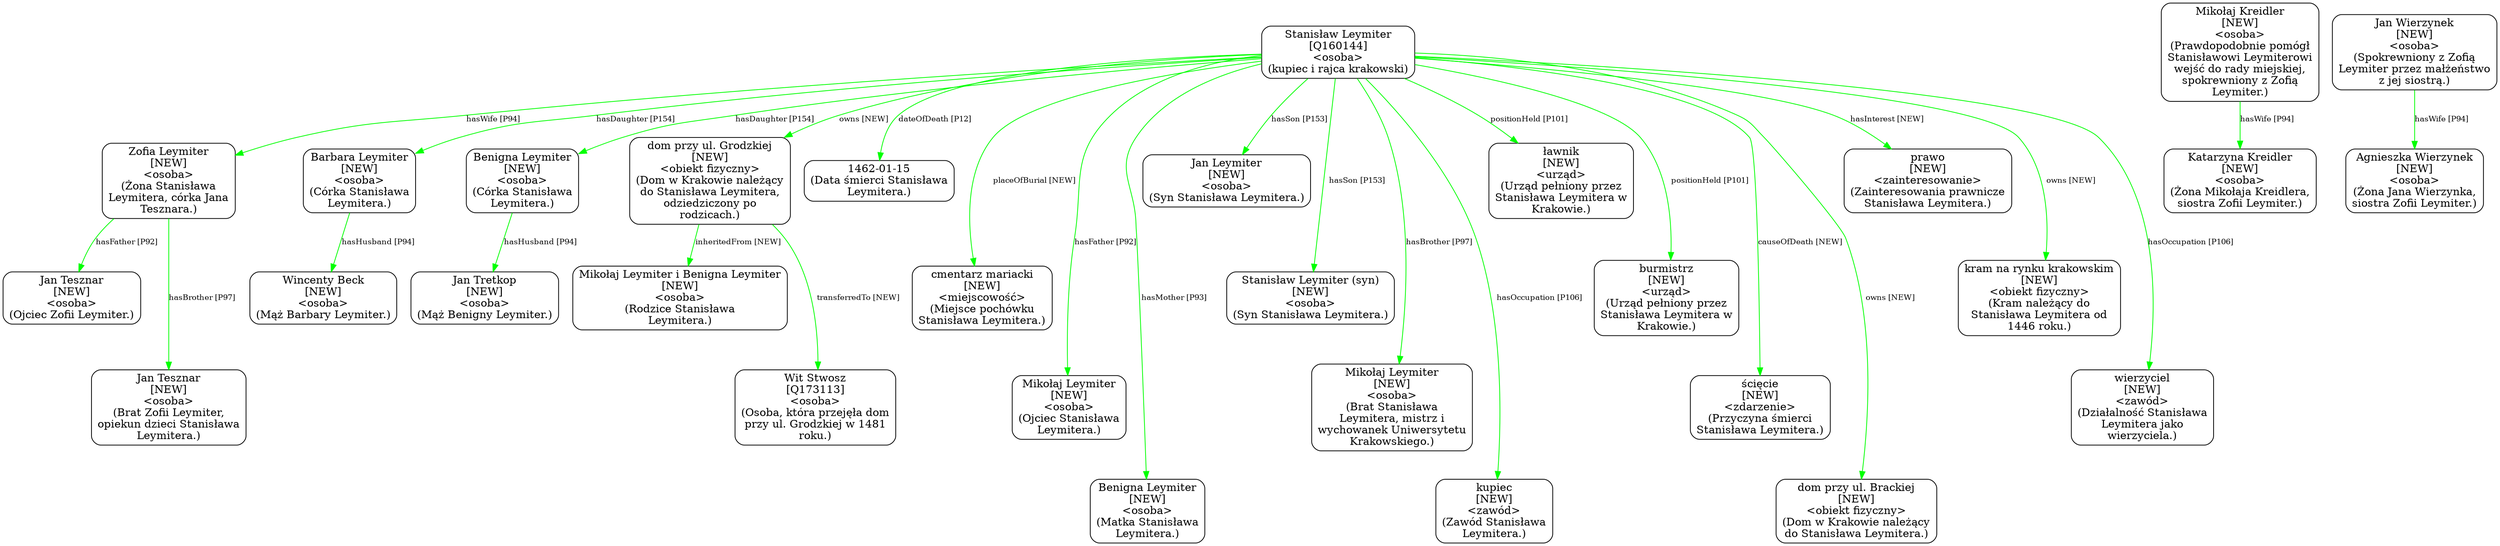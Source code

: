 digraph {
	node [shape=box,
		style=rounded
	];
	edge [fontsize=10];
	"Stanisław Leymiter
[Q160144]
<osoba>
(kupiec i rajca krakowski)"	[color=black,
		label="Stanisław Leymiter
[Q160144]
<osoba>
(kupiec i rajca krakowski)"];
	"Zofia Leymiter
[NEW]
<osoba>
(Żona Stanisława
Leymitera, córka Jana
Tesznara.)"	[color=black,
		label="Zofia Leymiter
[NEW]
<osoba>
(Żona Stanisława
Leymitera, córka Jana
Tesznara.)"];
	"Stanisław Leymiter
[Q160144]
<osoba>
(kupiec i rajca krakowski)" -> "Zofia Leymiter
[NEW]
<osoba>
(Żona Stanisława
Leymitera, córka Jana
Tesznara.)"	[color=green,
		label="hasWife [P94]"];
	"Barbara Leymiter
[NEW]
<osoba>
(Córka Stanisława
Leymitera.)"	[color=black,
		label="Barbara Leymiter
[NEW]
<osoba>
(Córka Stanisława
Leymitera.)"];
	"Stanisław Leymiter
[Q160144]
<osoba>
(kupiec i rajca krakowski)" -> "Barbara Leymiter
[NEW]
<osoba>
(Córka Stanisława
Leymitera.)"	[color=green,
		label="hasDaughter [P154]"];
	"Benigna Leymiter
[NEW]
<osoba>
(Córka Stanisława
Leymitera.)"	[color=black,
		label="Benigna Leymiter
[NEW]
<osoba>
(Córka Stanisława
Leymitera.)"];
	"Stanisław Leymiter
[Q160144]
<osoba>
(kupiec i rajca krakowski)" -> "Benigna Leymiter
[NEW]
<osoba>
(Córka Stanisława
Leymitera.)"	[color=green,
		label="hasDaughter [P154]"];
	"dom przy ul. Grodzkiej
[NEW]
<obiekt fizyczny>
(Dom w Krakowie należący
do Stanisława Leymitera,
odziedziczony po
rodzicach.)"	[color=black,
		label="dom przy ul. Grodzkiej
[NEW]
<obiekt fizyczny>
(Dom w Krakowie należący
do Stanisława Leymitera,
odziedziczony po
rodzicach.)"];
	"Stanisław Leymiter
[Q160144]
<osoba>
(kupiec i rajca krakowski)" -> "dom przy ul. Grodzkiej
[NEW]
<obiekt fizyczny>
(Dom w Krakowie należący
do Stanisława Leymitera,
odziedziczony po
rodzicach.)"	[color=green,
		label="owns [NEW]"];
	"Stanisław Leymiter
[Q160144]
<osoba>
(kupiec i rajca krakowski)" -> "1462-01-15
(Data śmierci Stanisława
Leymitera.)"	[color=green,
		label="dateOfDeath [P12]",
		minlen=1];
	"Stanisław Leymiter
[Q160144]
<osoba>
(kupiec i rajca krakowski)" -> "cmentarz mariacki
[NEW]
<miejscowość>
(Miejsce pochówku
Stanisława Leymitera.)"	[color=green,
		label="placeOfBurial [NEW]",
		minlen=2];
	"Stanisław Leymiter
[Q160144]
<osoba>
(kupiec i rajca krakowski)" -> "Mikołaj Leymiter
[NEW]
<osoba>
(Ojciec Stanisława
Leymitera.)"	[color=green,
		label="hasFather [P92]",
		minlen=3];
	"Stanisław Leymiter
[Q160144]
<osoba>
(kupiec i rajca krakowski)" -> "Benigna Leymiter
[NEW]
<osoba>
(Matka Stanisława
Leymitera.)"	[color=green,
		label="hasMother [P93]",
		minlen=4];
	"Stanisław Leymiter
[Q160144]
<osoba>
(kupiec i rajca krakowski)" -> "Jan Leymiter
[NEW]
<osoba>
(Syn Stanisława Leymitera.)"	[color=green,
		label="hasSon [P153]",
		minlen=1];
	"Stanisław Leymiter
[Q160144]
<osoba>
(kupiec i rajca krakowski)" -> "Stanisław Leymiter (syn)
[NEW]
<osoba>
(Syn Stanisława Leymitera.)"	[color=green,
		label="hasSon [P153]",
		minlen=2];
	"Stanisław Leymiter
[Q160144]
<osoba>
(kupiec i rajca krakowski)" -> "Mikołaj Leymiter
[NEW]
<osoba>
(Brat Stanisława
Leymitera, mistrz i
wychowanek Uniwersytetu
Krakowskiego.)"	[color=green,
		label="hasBrother [P97]",
		minlen=3];
	"Stanisław Leymiter
[Q160144]
<osoba>
(kupiec i rajca krakowski)" -> "kupiec
[NEW]
<zawód>
(Zawód Stanisława
Leymitera.)"	[color=green,
		label="hasOccupation [P106]",
		minlen=4];
	"Stanisław Leymiter
[Q160144]
<osoba>
(kupiec i rajca krakowski)" -> "ławnik
[NEW]
<urząd>
(Urząd pełniony przez
Stanisława Leymitera w
Krakowie.)"	[color=green,
		label="positionHeld [P101]",
		minlen=1];
	"Stanisław Leymiter
[Q160144]
<osoba>
(kupiec i rajca krakowski)" -> "burmistrz
[NEW]
<urząd>
(Urząd pełniony przez
Stanisława Leymitera w
Krakowie.)"	[color=green,
		label="positionHeld [P101]",
		minlen=2];
	"Stanisław Leymiter
[Q160144]
<osoba>
(kupiec i rajca krakowski)" -> "ścięcie
[NEW]
<zdarzenie>
(Przyczyna śmierci
Stanisława Leymitera.)"	[color=green,
		label="causeOfDeath [NEW]",
		minlen=3];
	"Stanisław Leymiter
[Q160144]
<osoba>
(kupiec i rajca krakowski)" -> "dom przy ul. Brackiej
[NEW]
<obiekt fizyczny>
(Dom w Krakowie należący
do Stanisława Leymitera.)"	[color=green,
		label="owns [NEW]",
		minlen=4];
	"Stanisław Leymiter
[Q160144]
<osoba>
(kupiec i rajca krakowski)" -> "prawo
[NEW]
<zainteresowanie>
(Zainteresowania prawnicze
Stanisława Leymitera.)"	[color=green,
		label="hasInterest [NEW]",
		minlen=1];
	"Stanisław Leymiter
[Q160144]
<osoba>
(kupiec i rajca krakowski)" -> "kram na rynku krakowskim
[NEW]
<obiekt fizyczny>
(Kram należący do
Stanisława Leymitera od
1446 roku.)"	[color=green,
		label="owns [NEW]",
		minlen=2];
	"Stanisław Leymiter
[Q160144]
<osoba>
(kupiec i rajca krakowski)" -> "wierzyciel
[NEW]
<zawód>
(Działalność Stanisława
Leymitera jako
wierzyciela.)"	[color=green,
		label="hasOccupation [P106]",
		minlen=3];
	"Zofia Leymiter
[NEW]
<osoba>
(Żona Stanisława
Leymitera, córka Jana
Tesznara.)" -> "Jan Tesznar
[NEW]
<osoba>
(Ojciec Zofii Leymiter.)"	[color=green,
		label="hasFather [P92]",
		minlen=1];
	"Zofia Leymiter
[NEW]
<osoba>
(Żona Stanisława
Leymitera, córka Jana
Tesznara.)" -> "Jan Tesznar
[NEW]
<osoba>
(Brat Zofii Leymiter,
opiekun dzieci Stanisława
Leymitera.)"	[color=green,
		label="hasBrother [P97]",
		minlen=2];
	"Mikołaj Kreidler
[NEW]
<osoba>
(Prawdopodobnie pomógł
Stanisławowi Leymiterowi
wejść do rady miejskiej,
spokrewniony z Zofią
\
Leymiter.)"	[color=black,
		label="Mikołaj Kreidler
[NEW]
<osoba>
(Prawdopodobnie pomógł
Stanisławowi Leymiterowi
wejść do rady miejskiej,
spokrewniony z Zofią
\
Leymiter.)"];
	"Mikołaj Kreidler
[NEW]
<osoba>
(Prawdopodobnie pomógł
Stanisławowi Leymiterowi
wejść do rady miejskiej,
spokrewniony z Zofią
\
Leymiter.)" -> "Katarzyna Kreidler
[NEW]
<osoba>
(Żona Mikołaja Kreidlera,
siostra Zofii Leymiter.)"	[color=green,
		label="hasWife [P94]"];
	"Jan Wierzynek
[NEW]
<osoba>
(Spokrewniony z Zofią
Leymiter przez małżeństwo
z jej siostrą.)"	[color=black,
		label="Jan Wierzynek
[NEW]
<osoba>
(Spokrewniony z Zofią
Leymiter przez małżeństwo
z jej siostrą.)"];
	"Jan Wierzynek
[NEW]
<osoba>
(Spokrewniony z Zofią
Leymiter przez małżeństwo
z jej siostrą.)" -> "Agnieszka Wierzynek
[NEW]
<osoba>
(Żona Jana Wierzynka,
siostra Zofii Leymiter.)"	[color=green,
		label="hasWife [P94]"];
	"Barbara Leymiter
[NEW]
<osoba>
(Córka Stanisława
Leymitera.)" -> "Wincenty Beck
[NEW]
<osoba>
(Mąż Barbary Leymiter.)"	[color=green,
		label="hasHusband [P94]",
		minlen=1];
	"Benigna Leymiter
[NEW]
<osoba>
(Córka Stanisława
Leymitera.)" -> "Jan Tretkop
[NEW]
<osoba>
(Mąż Benigny Leymiter.)"	[color=green,
		label="hasHusband [P94]",
		minlen=1];
	"dom przy ul. Grodzkiej
[NEW]
<obiekt fizyczny>
(Dom w Krakowie należący
do Stanisława Leymitera,
odziedziczony po
rodzicach.)" -> "Mikołaj Leymiter i Benigna Leymiter
[NEW]
<osoba>
(Rodzice Stanisława
Leymitera.)"	[color=green,
		label="inheritedFrom [NEW]",
		minlen=1];
	"dom przy ul. Grodzkiej
[NEW]
<obiekt fizyczny>
(Dom w Krakowie należący
do Stanisława Leymitera,
odziedziczony po
rodzicach.)" -> "Wit Stwosz
[Q173113]
<osoba>
(Osoba, która przejęła dom
przy ul. Grodzkiej w 1481
roku.)"	[color=green,
		label="transferredTo [NEW]",
		minlen=2];
}
